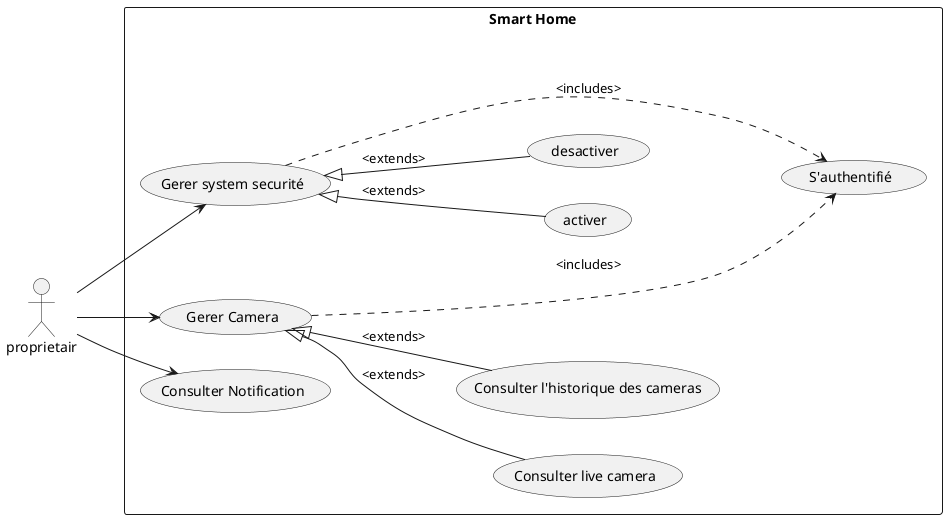@startuml
    left to right direction
    actor proprietair as prop
    rectangle "Smart Home"{
        usecase "Gerer system securité" as gss
        usecase "Gerer Camera" as manageCams
        usecase "Consulter live camera" as consultLive
        usecase "Consulter l'historique des cameras" as consultHistory
        usecase activer
        usecase desactiver
        usecase "S'authentifié" as login 
        usecase "Consulter Notification" as consultNotif
    }
    prop --> manageCams
    prop --> gss
    prop --> consultNotif
    gss <|-- activer : <extends>
    gss <|-- desactiver : <extends>
    manageCams <|-- consultHistory : <extends>
    manageCams <|-- consultLive : <extends>
    gss .down..> login : <includes>
    manageCams .down..> login : <includes>
@enduml